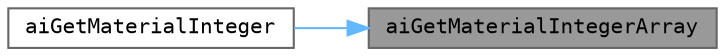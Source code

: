 digraph "aiGetMaterialIntegerArray"
{
 // LATEX_PDF_SIZE
  bgcolor="transparent";
  edge [fontname=Terminal,fontsize=10,labelfontname=Helvetica,labelfontsize=10];
  node [fontname=Terminal,fontsize=10,shape=box,height=0.2,width=0.4];
  rankdir="RL";
  Node1 [label="aiGetMaterialIntegerArray",height=0.2,width=0.4,color="gray40", fillcolor="grey60", style="filled", fontcolor="black",tooltip="Retrieve an array of integer values with a specific key from a material."];
  Node1 -> Node2 [dir="back",color="steelblue1",style="solid"];
  Node2 [label="aiGetMaterialInteger",height=0.2,width=0.4,color="grey40", fillcolor="white", style="filled",URL="$thirdparty_2assimp_2include_2assimp_2_material_8h.html#a0c3edecf5eade8c3c0578de7eab6d6dc",tooltip="Retrieve an integer property with a specific key from a material."];
}
